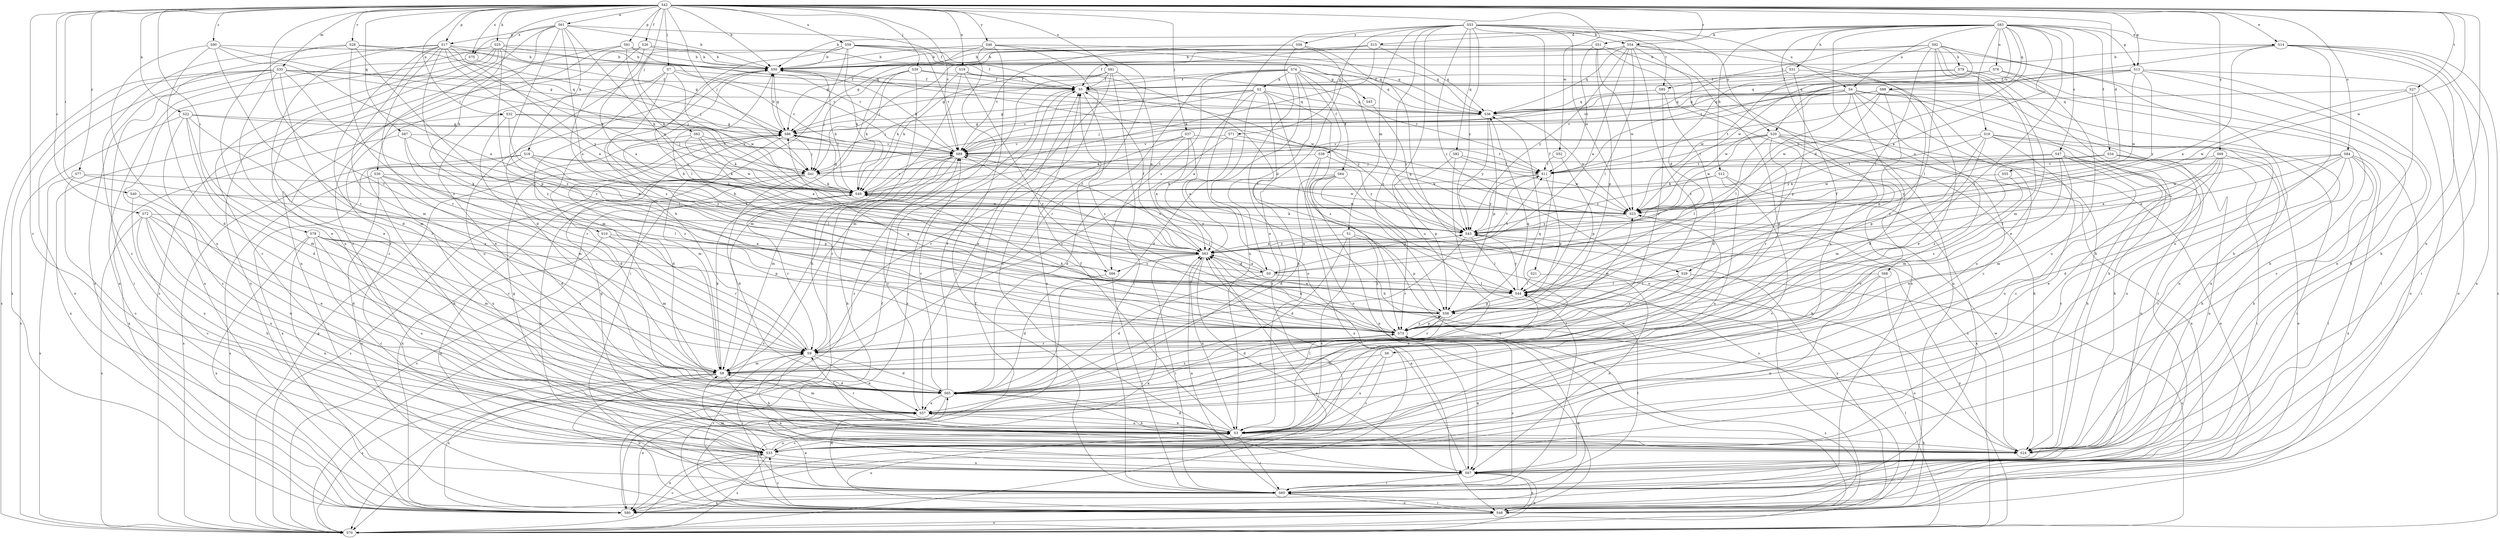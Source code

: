 strict digraph  {
S42;
S83;
S53;
S74;
S92;
S61;
S63;
S10;
S50;
S72;
S33;
S55;
S15;
S0;
S65;
S14;
S57;
S26;
S34;
S6;
S21;
S38;
S5;
S13;
S71;
S45;
S86;
S31;
S12;
S79;
S24;
S78;
S40;
S29;
S30;
S60;
S62;
S37;
S7;
S39;
S41;
S25;
S54;
S2;
S18;
S49;
S16;
S64;
S44;
S35;
S1;
S8;
S19;
S22;
S32;
S67;
S84;
S76;
S68;
S20;
S48;
S91;
S17;
S58;
S87;
S88;
S82;
S36;
S51;
S9;
S81;
S47;
S66;
S70;
S27;
S85;
S11;
S59;
S4;
S3;
S28;
S89;
S52;
S23;
S75;
S80;
S46;
S69;
S77;
S56;
S43;
S90;
S73;
S42 -> S61  [label=a];
S42 -> S10  [label=b];
S42 -> S50  [label=b];
S42 -> S72  [label=c];
S42 -> S33  [label=c];
S42 -> S55  [label=d];
S42 -> S14  [label=e];
S42 -> S26  [label=f];
S42 -> S13  [label=g];
S42 -> S78  [label=i];
S42 -> S40  [label=i];
S42 -> S62  [label=j];
S42 -> S37  [label=j];
S42 -> S7  [label=j];
S42 -> S39  [label=j];
S42 -> S41  [label=j];
S42 -> S25  [label=k];
S42 -> S35  [label=m];
S42 -> S19  [label=n];
S42 -> S22  [label=n];
S42 -> S32  [label=n];
S42 -> S67  [label=n];
S42 -> S84  [label=o];
S42 -> S91  [label=p];
S42 -> S17  [label=p];
S42 -> S87  [label=q];
S42 -> S51  [label=r];
S42 -> S9  [label=r];
S42 -> S81  [label=s];
S42 -> S27  [label=t];
S42 -> S59  [label=u];
S42 -> S28  [label=v];
S42 -> S89  [label=v];
S42 -> S52  [label=w];
S42 -> S23  [label=w];
S42 -> S75  [label=x];
S42 -> S46  [label=y];
S42 -> S69  [label=y];
S42 -> S77  [label=y];
S42 -> S90  [label=z];
S83 -> S63  [label=a];
S83 -> S50  [label=b];
S83 -> S15  [label=d];
S83 -> S0  [label=d];
S83 -> S14  [label=e];
S83 -> S34  [label=f];
S83 -> S6  [label=f];
S83 -> S13  [label=g];
S83 -> S31  [label=h];
S83 -> S12  [label=h];
S83 -> S54  [label=k];
S83 -> S16  [label=l];
S83 -> S76  [label=o];
S83 -> S68  [label=o];
S83 -> S20  [label=o];
S83 -> S88  [label=q];
S83 -> S47  [label=s];
S83 -> S4  [label=u];
S83 -> S73  [label=z];
S53 -> S21  [label=f];
S53 -> S71  [label=g];
S53 -> S29  [label=i];
S53 -> S54  [label=k];
S53 -> S1  [label=m];
S53 -> S20  [label=o];
S53 -> S48  [label=o];
S53 -> S82  [label=q];
S53 -> S85  [label=t];
S53 -> S4  [label=u];
S53 -> S3  [label=u];
S53 -> S23  [label=w];
S53 -> S56  [label=y];
S53 -> S43  [label=y];
S53 -> S73  [label=z];
S74 -> S0  [label=d];
S74 -> S38  [label=f];
S74 -> S5  [label=f];
S74 -> S45  [label=g];
S74 -> S86  [label=g];
S74 -> S2  [label=k];
S74 -> S64  [label=l];
S74 -> S36  [label=q];
S74 -> S9  [label=r];
S74 -> S66  [label=s];
S74 -> S3  [label=u];
S92 -> S50  [label=b];
S92 -> S0  [label=d];
S92 -> S57  [label=e];
S92 -> S79  [label=h];
S92 -> S24  [label=h];
S92 -> S29  [label=i];
S92 -> S44  [label=l];
S92 -> S8  [label=m];
S92 -> S85  [label=t];
S92 -> S23  [label=w];
S61 -> S50  [label=b];
S61 -> S33  [label=c];
S61 -> S5  [label=f];
S61 -> S30  [label=i];
S61 -> S18  [label=k];
S61 -> S17  [label=p];
S61 -> S66  [label=s];
S61 -> S75  [label=x];
S61 -> S43  [label=y];
S61 -> S73  [label=z];
S63 -> S0  [label=d];
S63 -> S5  [label=f];
S63 -> S60  [label=i];
S63 -> S67  [label=n];
S63 -> S66  [label=s];
S63 -> S11  [label=t];
S63 -> S3  [label=u];
S63 -> S89  [label=v];
S63 -> S43  [label=y];
S10 -> S63  [label=a];
S10 -> S8  [label=m];
S10 -> S67  [label=n];
S10 -> S9  [label=r];
S50 -> S5  [label=f];
S50 -> S86  [label=g];
S50 -> S3  [label=u];
S50 -> S23  [label=w];
S72 -> S33  [label=c];
S72 -> S65  [label=d];
S72 -> S57  [label=e];
S72 -> S24  [label=h];
S72 -> S70  [label=s];
S72 -> S3  [label=u];
S72 -> S43  [label=y];
S33 -> S86  [label=g];
S33 -> S67  [label=n];
S33 -> S70  [label=s];
S33 -> S3  [label=u];
S33 -> S80  [label=x];
S55 -> S49  [label=k];
S55 -> S73  [label=z];
S15 -> S50  [label=b];
S15 -> S5  [label=f];
S15 -> S86  [label=g];
S15 -> S49  [label=k];
S15 -> S67  [label=n];
S15 -> S36  [label=q];
S0 -> S63  [label=a];
S0 -> S50  [label=b];
S0 -> S65  [label=d];
S0 -> S44  [label=l];
S0 -> S11  [label=t];
S0 -> S89  [label=v];
S65 -> S57  [label=e];
S65 -> S5  [label=f];
S65 -> S24  [label=h];
S65 -> S89  [label=v];
S65 -> S80  [label=x];
S65 -> S73  [label=z];
S14 -> S63  [label=a];
S14 -> S50  [label=b];
S14 -> S24  [label=h];
S14 -> S60  [label=i];
S14 -> S70  [label=s];
S14 -> S11  [label=t];
S14 -> S3  [label=u];
S14 -> S80  [label=x];
S57 -> S44  [label=l];
S57 -> S8  [label=m];
S57 -> S3  [label=u];
S57 -> S89  [label=v];
S26 -> S63  [label=a];
S26 -> S50  [label=b];
S26 -> S33  [label=c];
S26 -> S36  [label=q];
S26 -> S73  [label=z];
S34 -> S33  [label=c];
S34 -> S60  [label=i];
S34 -> S41  [label=j];
S34 -> S67  [label=n];
S34 -> S43  [label=y];
S34 -> S73  [label=z];
S6 -> S33  [label=c];
S6 -> S8  [label=m];
S6 -> S3  [label=u];
S21 -> S44  [label=l];
S21 -> S67  [label=n];
S38 -> S41  [label=j];
S38 -> S48  [label=o];
S38 -> S80  [label=x];
S38 -> S43  [label=y];
S5 -> S36  [label=q];
S5 -> S80  [label=x];
S5 -> S43  [label=y];
S5 -> S73  [label=z];
S13 -> S5  [label=f];
S13 -> S86  [label=g];
S13 -> S24  [label=h];
S13 -> S60  [label=i];
S13 -> S48  [label=o];
S13 -> S36  [label=q];
S13 -> S23  [label=w];
S13 -> S43  [label=y];
S71 -> S63  [label=a];
S71 -> S9  [label=r];
S71 -> S70  [label=s];
S71 -> S89  [label=v];
S45 -> S43  [label=y];
S86 -> S50  [label=b];
S86 -> S65  [label=d];
S86 -> S41  [label=j];
S86 -> S8  [label=m];
S86 -> S89  [label=v];
S31 -> S57  [label=e];
S31 -> S5  [label=f];
S31 -> S58  [label=p];
S31 -> S89  [label=v];
S12 -> S33  [label=c];
S12 -> S49  [label=k];
S12 -> S3  [label=u];
S12 -> S80  [label=x];
S12 -> S43  [label=y];
S79 -> S33  [label=c];
S79 -> S5  [label=f];
S79 -> S48  [label=o];
S79 -> S23  [label=w];
S24 -> S86  [label=g];
S24 -> S23  [label=w];
S78 -> S63  [label=a];
S78 -> S33  [label=c];
S78 -> S8  [label=m];
S78 -> S67  [label=n];
S78 -> S58  [label=p];
S78 -> S9  [label=r];
S78 -> S3  [label=u];
S78 -> S80  [label=x];
S40 -> S57  [label=e];
S40 -> S3  [label=u];
S40 -> S23  [label=w];
S29 -> S57  [label=e];
S29 -> S44  [label=l];
S29 -> S70  [label=s];
S29 -> S73  [label=z];
S30 -> S65  [label=d];
S30 -> S49  [label=k];
S30 -> S48  [label=o];
S30 -> S58  [label=p];
S30 -> S70  [label=s];
S30 -> S3  [label=u];
S60 -> S63  [label=a];
S60 -> S65  [label=d];
S60 -> S57  [label=e];
S60 -> S44  [label=l];
S60 -> S48  [label=o];
S60 -> S9  [label=r];
S60 -> S80  [label=x];
S60 -> S73  [label=z];
S62 -> S63  [label=a];
S62 -> S65  [label=d];
S62 -> S49  [label=k];
S62 -> S89  [label=v];
S62 -> S23  [label=w];
S37 -> S63  [label=a];
S37 -> S65  [label=d];
S37 -> S24  [label=h];
S37 -> S9  [label=r];
S37 -> S11  [label=t];
S37 -> S89  [label=v];
S7 -> S57  [label=e];
S7 -> S5  [label=f];
S7 -> S8  [label=m];
S7 -> S89  [label=v];
S7 -> S23  [label=w];
S7 -> S73  [label=z];
S39 -> S5  [label=f];
S39 -> S24  [label=h];
S39 -> S41  [label=j];
S39 -> S49  [label=k];
S39 -> S70  [label=s];
S39 -> S11  [label=t];
S41 -> S65  [label=d];
S41 -> S49  [label=k];
S41 -> S67  [label=n];
S41 -> S70  [label=s];
S41 -> S23  [label=w];
S41 -> S80  [label=x];
S25 -> S50  [label=b];
S25 -> S33  [label=c];
S25 -> S48  [label=o];
S25 -> S36  [label=q];
S25 -> S3  [label=u];
S25 -> S89  [label=v];
S25 -> S80  [label=x];
S25 -> S73  [label=z];
S54 -> S63  [label=a];
S54 -> S50  [label=b];
S54 -> S65  [label=d];
S54 -> S24  [label=h];
S54 -> S41  [label=j];
S54 -> S44  [label=l];
S54 -> S36  [label=q];
S54 -> S3  [label=u];
S54 -> S43  [label=y];
S54 -> S73  [label=z];
S2 -> S63  [label=a];
S2 -> S65  [label=d];
S2 -> S86  [label=g];
S2 -> S41  [label=j];
S2 -> S48  [label=o];
S2 -> S36  [label=q];
S2 -> S3  [label=u];
S2 -> S89  [label=v];
S2 -> S73  [label=z];
S18 -> S63  [label=a];
S18 -> S24  [label=h];
S18 -> S41  [label=j];
S18 -> S49  [label=k];
S18 -> S44  [label=l];
S18 -> S70  [label=s];
S18 -> S80  [label=x];
S49 -> S50  [label=b];
S49 -> S86  [label=g];
S49 -> S44  [label=l];
S49 -> S9  [label=r];
S49 -> S70  [label=s];
S49 -> S89  [label=v];
S49 -> S23  [label=w];
S16 -> S33  [label=c];
S16 -> S24  [label=h];
S16 -> S60  [label=i];
S16 -> S8  [label=m];
S16 -> S48  [label=o];
S16 -> S58  [label=p];
S16 -> S89  [label=v];
S16 -> S43  [label=y];
S64 -> S65  [label=d];
S64 -> S24  [label=h];
S64 -> S49  [label=k];
S64 -> S67  [label=n];
S64 -> S58  [label=p];
S64 -> S70  [label=s];
S44 -> S58  [label=p];
S44 -> S43  [label=y];
S35 -> S57  [label=e];
S35 -> S5  [label=f];
S35 -> S60  [label=i];
S35 -> S41  [label=j];
S35 -> S44  [label=l];
S35 -> S8  [label=m];
S35 -> S48  [label=o];
S35 -> S36  [label=q];
S35 -> S70  [label=s];
S35 -> S80  [label=x];
S1 -> S63  [label=a];
S1 -> S33  [label=c];
S1 -> S65  [label=d];
S1 -> S58  [label=p];
S1 -> S73  [label=z];
S8 -> S65  [label=d];
S8 -> S49  [label=k];
S8 -> S67  [label=n];
S8 -> S48  [label=o];
S8 -> S70  [label=s];
S8 -> S80  [label=x];
S19 -> S5  [label=f];
S19 -> S49  [label=k];
S19 -> S44  [label=l];
S19 -> S8  [label=m];
S19 -> S73  [label=z];
S22 -> S33  [label=c];
S22 -> S65  [label=d];
S22 -> S86  [label=g];
S22 -> S41  [label=j];
S22 -> S8  [label=m];
S22 -> S9  [label=r];
S22 -> S70  [label=s];
S32 -> S86  [label=g];
S32 -> S44  [label=l];
S32 -> S9  [label=r];
S32 -> S11  [label=t];
S32 -> S80  [label=x];
S67 -> S63  [label=a];
S67 -> S60  [label=i];
S67 -> S8  [label=m];
S84 -> S63  [label=a];
S84 -> S33  [label=c];
S84 -> S65  [label=d];
S84 -> S24  [label=h];
S84 -> S60  [label=i];
S84 -> S11  [label=t];
S84 -> S3  [label=u];
S84 -> S23  [label=w];
S84 -> S80  [label=x];
S76 -> S5  [label=f];
S76 -> S24  [label=h];
S76 -> S36  [label=q];
S76 -> S3  [label=u];
S68 -> S33  [label=c];
S68 -> S44  [label=l];
S68 -> S67  [label=n];
S68 -> S48  [label=o];
S20 -> S24  [label=h];
S20 -> S49  [label=k];
S20 -> S44  [label=l];
S20 -> S48  [label=o];
S20 -> S9  [label=r];
S20 -> S11  [label=t];
S20 -> S3  [label=u];
S20 -> S89  [label=v];
S20 -> S23  [label=w];
S20 -> S80  [label=x];
S48 -> S63  [label=a];
S48 -> S33  [label=c];
S48 -> S5  [label=f];
S48 -> S60  [label=i];
S48 -> S67  [label=n];
S48 -> S70  [label=s];
S48 -> S3  [label=u];
S48 -> S43  [label=y];
S91 -> S50  [label=b];
S91 -> S49  [label=k];
S91 -> S67  [label=n];
S91 -> S70  [label=s];
S91 -> S89  [label=v];
S17 -> S63  [label=a];
S17 -> S50  [label=b];
S17 -> S65  [label=d];
S17 -> S57  [label=e];
S17 -> S86  [label=g];
S17 -> S49  [label=k];
S17 -> S8  [label=m];
S17 -> S9  [label=r];
S17 -> S80  [label=x];
S17 -> S43  [label=y];
S17 -> S73  [label=z];
S58 -> S63  [label=a];
S58 -> S50  [label=b];
S58 -> S65  [label=d];
S58 -> S9  [label=r];
S58 -> S73  [label=z];
S87 -> S63  [label=a];
S87 -> S8  [label=m];
S87 -> S89  [label=v];
S87 -> S80  [label=x];
S87 -> S73  [label=z];
S88 -> S67  [label=n];
S88 -> S58  [label=p];
S88 -> S36  [label=q];
S88 -> S11  [label=t];
S88 -> S89  [label=v];
S88 -> S23  [label=w];
S88 -> S73  [label=z];
S82 -> S60  [label=i];
S82 -> S58  [label=p];
S82 -> S11  [label=t];
S82 -> S23  [label=w];
S36 -> S86  [label=g];
S36 -> S58  [label=p];
S36 -> S23  [label=w];
S36 -> S43  [label=y];
S51 -> S50  [label=b];
S51 -> S48  [label=o];
S51 -> S58  [label=p];
S51 -> S11  [label=t];
S51 -> S23  [label=w];
S51 -> S80  [label=x];
S9 -> S50  [label=b];
S9 -> S65  [label=d];
S9 -> S57  [label=e];
S9 -> S24  [label=h];
S9 -> S60  [label=i];
S9 -> S8  [label=m];
S9 -> S36  [label=q];
S81 -> S63  [label=a];
S81 -> S57  [label=e];
S81 -> S5  [label=f];
S81 -> S60  [label=i];
S81 -> S49  [label=k];
S81 -> S8  [label=m];
S47 -> S57  [label=e];
S47 -> S24  [label=h];
S47 -> S8  [label=m];
S47 -> S67  [label=n];
S47 -> S11  [label=t];
S47 -> S3  [label=u];
S47 -> S23  [label=w];
S66 -> S65  [label=d];
S66 -> S5  [label=f];
S66 -> S60  [label=i];
S70 -> S63  [label=a];
S70 -> S33  [label=c];
S70 -> S86  [label=g];
S70 -> S44  [label=l];
S70 -> S67  [label=n];
S70 -> S43  [label=y];
S70 -> S73  [label=z];
S27 -> S33  [label=c];
S27 -> S60  [label=i];
S27 -> S36  [label=q];
S27 -> S23  [label=w];
S85 -> S65  [label=d];
S85 -> S36  [label=q];
S85 -> S73  [label=z];
S11 -> S49  [label=k];
S11 -> S58  [label=p];
S11 -> S43  [label=y];
S59 -> S50  [label=b];
S59 -> S65  [label=d];
S59 -> S5  [label=f];
S59 -> S60  [label=i];
S59 -> S49  [label=k];
S59 -> S44  [label=l];
S59 -> S36  [label=q];
S59 -> S89  [label=v];
S59 -> S43  [label=y];
S4 -> S33  [label=c];
S4 -> S65  [label=d];
S4 -> S24  [label=h];
S4 -> S60  [label=i];
S4 -> S41  [label=j];
S4 -> S44  [label=l];
S4 -> S67  [label=n];
S4 -> S36  [label=q];
S4 -> S3  [label=u];
S4 -> S89  [label=v];
S4 -> S23  [label=w];
S3 -> S33  [label=c];
S3 -> S65  [label=d];
S3 -> S57  [label=e];
S3 -> S5  [label=f];
S3 -> S24  [label=h];
S3 -> S60  [label=i];
S3 -> S9  [label=r];
S3 -> S23  [label=w];
S28 -> S50  [label=b];
S28 -> S33  [label=c];
S28 -> S57  [label=e];
S28 -> S41  [label=j];
S28 -> S58  [label=p];
S28 -> S73  [label=z];
S89 -> S50  [label=b];
S89 -> S24  [label=h];
S89 -> S8  [label=m];
S89 -> S9  [label=r];
S89 -> S70  [label=s];
S89 -> S11  [label=t];
S52 -> S58  [label=p];
S52 -> S11  [label=t];
S23 -> S86  [label=g];
S23 -> S43  [label=y];
S75 -> S49  [label=k];
S75 -> S80  [label=x];
S80 -> S5  [label=f];
S46 -> S50  [label=b];
S46 -> S86  [label=g];
S46 -> S60  [label=i];
S46 -> S67  [label=n];
S46 -> S48  [label=o];
S46 -> S36  [label=q];
S46 -> S70  [label=s];
S69 -> S63  [label=a];
S69 -> S57  [label=e];
S69 -> S24  [label=h];
S69 -> S44  [label=l];
S69 -> S8  [label=m];
S69 -> S11  [label=t];
S77 -> S33  [label=c];
S77 -> S49  [label=k];
S77 -> S44  [label=l];
S77 -> S70  [label=s];
S56 -> S50  [label=b];
S56 -> S57  [label=e];
S56 -> S48  [label=o];
S56 -> S89  [label=v];
S56 -> S80  [label=x];
S43 -> S63  [label=a];
S43 -> S49  [label=k];
S43 -> S44  [label=l];
S43 -> S9  [label=r];
S90 -> S63  [label=a];
S90 -> S50  [label=b];
S90 -> S65  [label=d];
S90 -> S86  [label=g];
S90 -> S9  [label=r];
S90 -> S3  [label=u];
S73 -> S63  [label=a];
S73 -> S86  [label=g];
S73 -> S49  [label=k];
S73 -> S67  [label=n];
S73 -> S58  [label=p];
S73 -> S36  [label=q];
S73 -> S9  [label=r];
S73 -> S23  [label=w];
S73 -> S80  [label=x];
}
